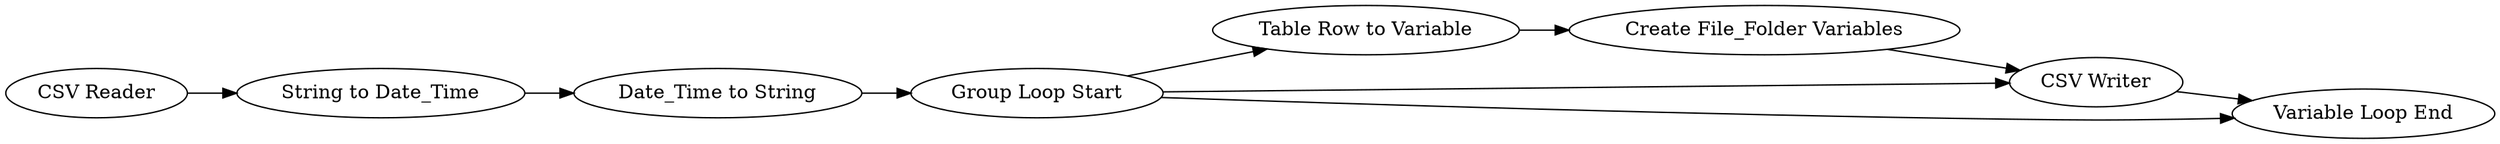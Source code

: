 digraph {
	3 -> 2048
	2023 -> 2037
	2037 -> 2049
	2047 -> 2023
	2048 -> 2037
	2048 -> 2047
	1 -> 2
	2 -> 3
	2048 -> 2049
	2049 [label="Variable Loop End"]
	1 [label="CSV Reader"]
	2047 [label="Table Row to Variable"]
	2048 [label="Group Loop Start"]
	2 [label="String to Date_Time"]
	2037 [label="CSV Writer"]
	3 [label="Date_Time to String"]
	2023 [label="Create File_Folder Variables"]
	rankdir=LR
}
